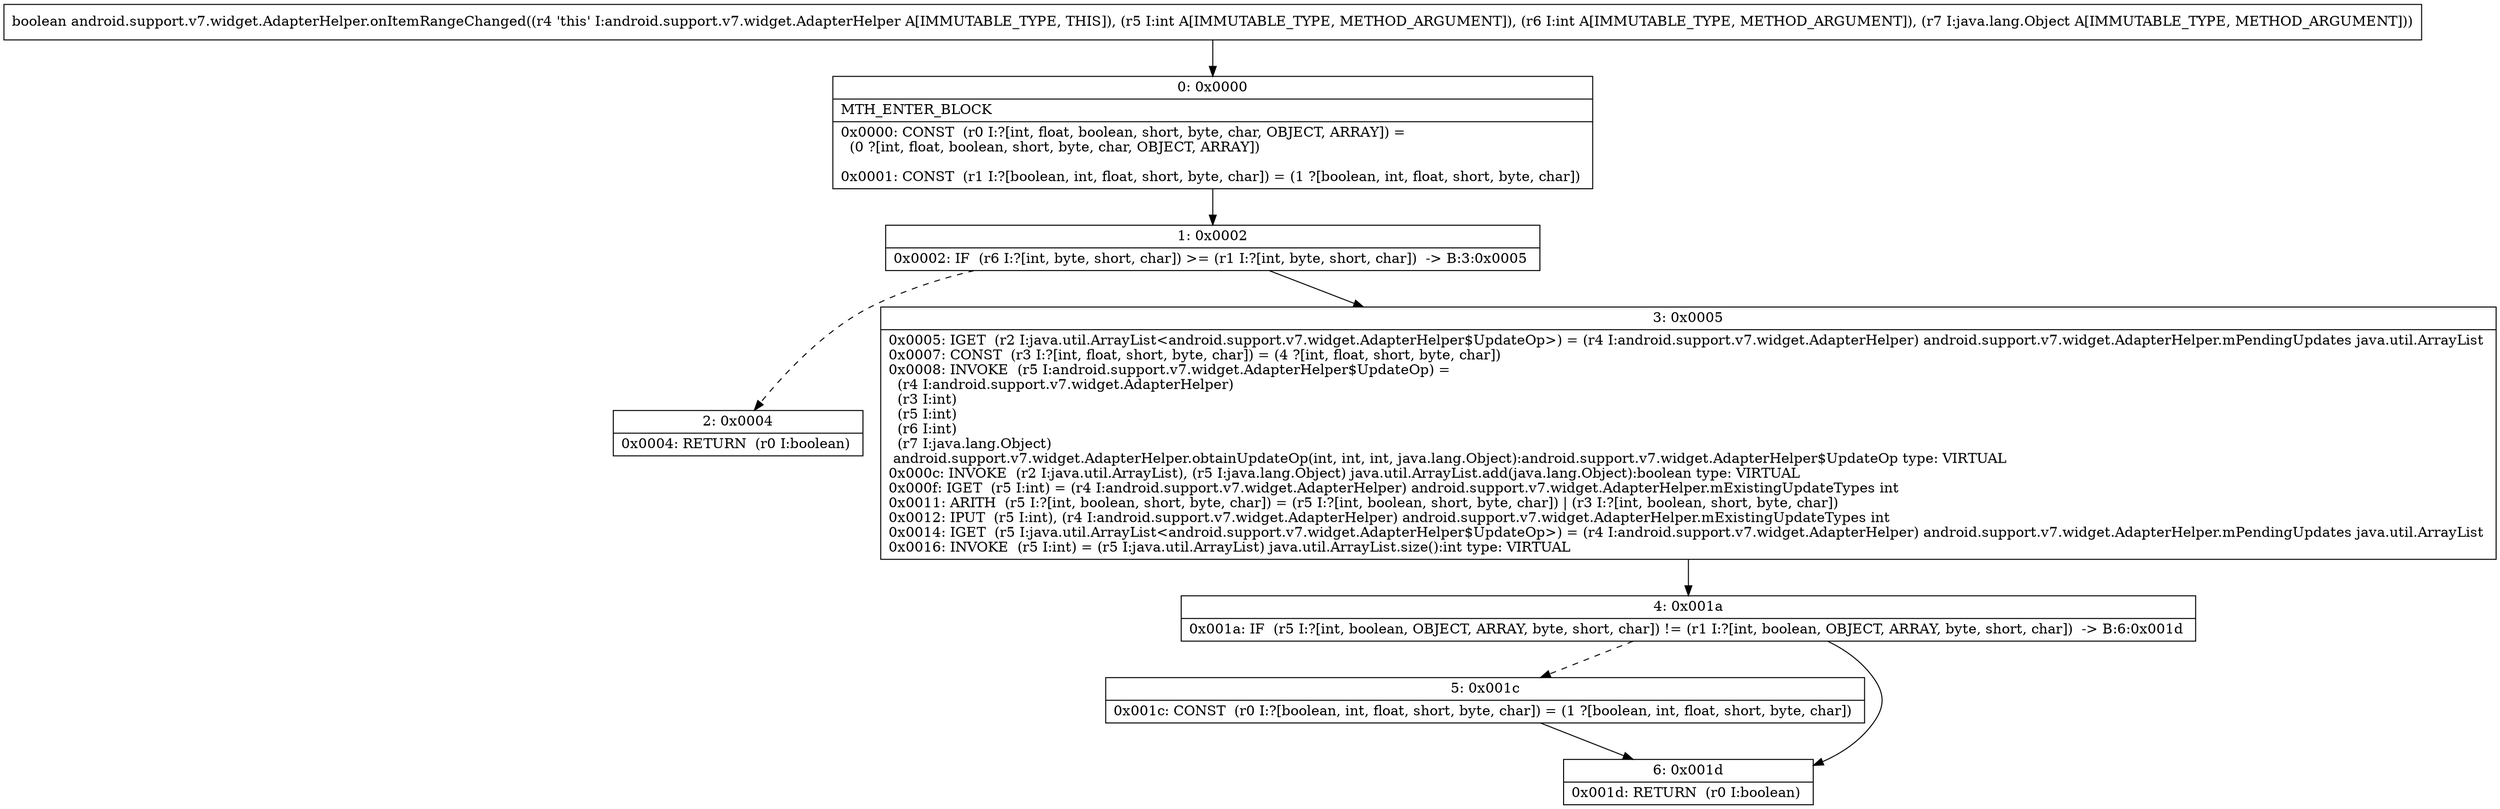 digraph "CFG forandroid.support.v7.widget.AdapterHelper.onItemRangeChanged(IILjava\/lang\/Object;)Z" {
Node_0 [shape=record,label="{0\:\ 0x0000|MTH_ENTER_BLOCK\l|0x0000: CONST  (r0 I:?[int, float, boolean, short, byte, char, OBJECT, ARRAY]) = \l  (0 ?[int, float, boolean, short, byte, char, OBJECT, ARRAY])\l \l0x0001: CONST  (r1 I:?[boolean, int, float, short, byte, char]) = (1 ?[boolean, int, float, short, byte, char]) \l}"];
Node_1 [shape=record,label="{1\:\ 0x0002|0x0002: IF  (r6 I:?[int, byte, short, char]) \>= (r1 I:?[int, byte, short, char])  \-\> B:3:0x0005 \l}"];
Node_2 [shape=record,label="{2\:\ 0x0004|0x0004: RETURN  (r0 I:boolean) \l}"];
Node_3 [shape=record,label="{3\:\ 0x0005|0x0005: IGET  (r2 I:java.util.ArrayList\<android.support.v7.widget.AdapterHelper$UpdateOp\>) = (r4 I:android.support.v7.widget.AdapterHelper) android.support.v7.widget.AdapterHelper.mPendingUpdates java.util.ArrayList \l0x0007: CONST  (r3 I:?[int, float, short, byte, char]) = (4 ?[int, float, short, byte, char]) \l0x0008: INVOKE  (r5 I:android.support.v7.widget.AdapterHelper$UpdateOp) = \l  (r4 I:android.support.v7.widget.AdapterHelper)\l  (r3 I:int)\l  (r5 I:int)\l  (r6 I:int)\l  (r7 I:java.lang.Object)\l android.support.v7.widget.AdapterHelper.obtainUpdateOp(int, int, int, java.lang.Object):android.support.v7.widget.AdapterHelper$UpdateOp type: VIRTUAL \l0x000c: INVOKE  (r2 I:java.util.ArrayList), (r5 I:java.lang.Object) java.util.ArrayList.add(java.lang.Object):boolean type: VIRTUAL \l0x000f: IGET  (r5 I:int) = (r4 I:android.support.v7.widget.AdapterHelper) android.support.v7.widget.AdapterHelper.mExistingUpdateTypes int \l0x0011: ARITH  (r5 I:?[int, boolean, short, byte, char]) = (r5 I:?[int, boolean, short, byte, char]) \| (r3 I:?[int, boolean, short, byte, char]) \l0x0012: IPUT  (r5 I:int), (r4 I:android.support.v7.widget.AdapterHelper) android.support.v7.widget.AdapterHelper.mExistingUpdateTypes int \l0x0014: IGET  (r5 I:java.util.ArrayList\<android.support.v7.widget.AdapterHelper$UpdateOp\>) = (r4 I:android.support.v7.widget.AdapterHelper) android.support.v7.widget.AdapterHelper.mPendingUpdates java.util.ArrayList \l0x0016: INVOKE  (r5 I:int) = (r5 I:java.util.ArrayList) java.util.ArrayList.size():int type: VIRTUAL \l}"];
Node_4 [shape=record,label="{4\:\ 0x001a|0x001a: IF  (r5 I:?[int, boolean, OBJECT, ARRAY, byte, short, char]) != (r1 I:?[int, boolean, OBJECT, ARRAY, byte, short, char])  \-\> B:6:0x001d \l}"];
Node_5 [shape=record,label="{5\:\ 0x001c|0x001c: CONST  (r0 I:?[boolean, int, float, short, byte, char]) = (1 ?[boolean, int, float, short, byte, char]) \l}"];
Node_6 [shape=record,label="{6\:\ 0x001d|0x001d: RETURN  (r0 I:boolean) \l}"];
MethodNode[shape=record,label="{boolean android.support.v7.widget.AdapterHelper.onItemRangeChanged((r4 'this' I:android.support.v7.widget.AdapterHelper A[IMMUTABLE_TYPE, THIS]), (r5 I:int A[IMMUTABLE_TYPE, METHOD_ARGUMENT]), (r6 I:int A[IMMUTABLE_TYPE, METHOD_ARGUMENT]), (r7 I:java.lang.Object A[IMMUTABLE_TYPE, METHOD_ARGUMENT])) }"];
MethodNode -> Node_0;
Node_0 -> Node_1;
Node_1 -> Node_2[style=dashed];
Node_1 -> Node_3;
Node_3 -> Node_4;
Node_4 -> Node_5[style=dashed];
Node_4 -> Node_6;
Node_5 -> Node_6;
}

